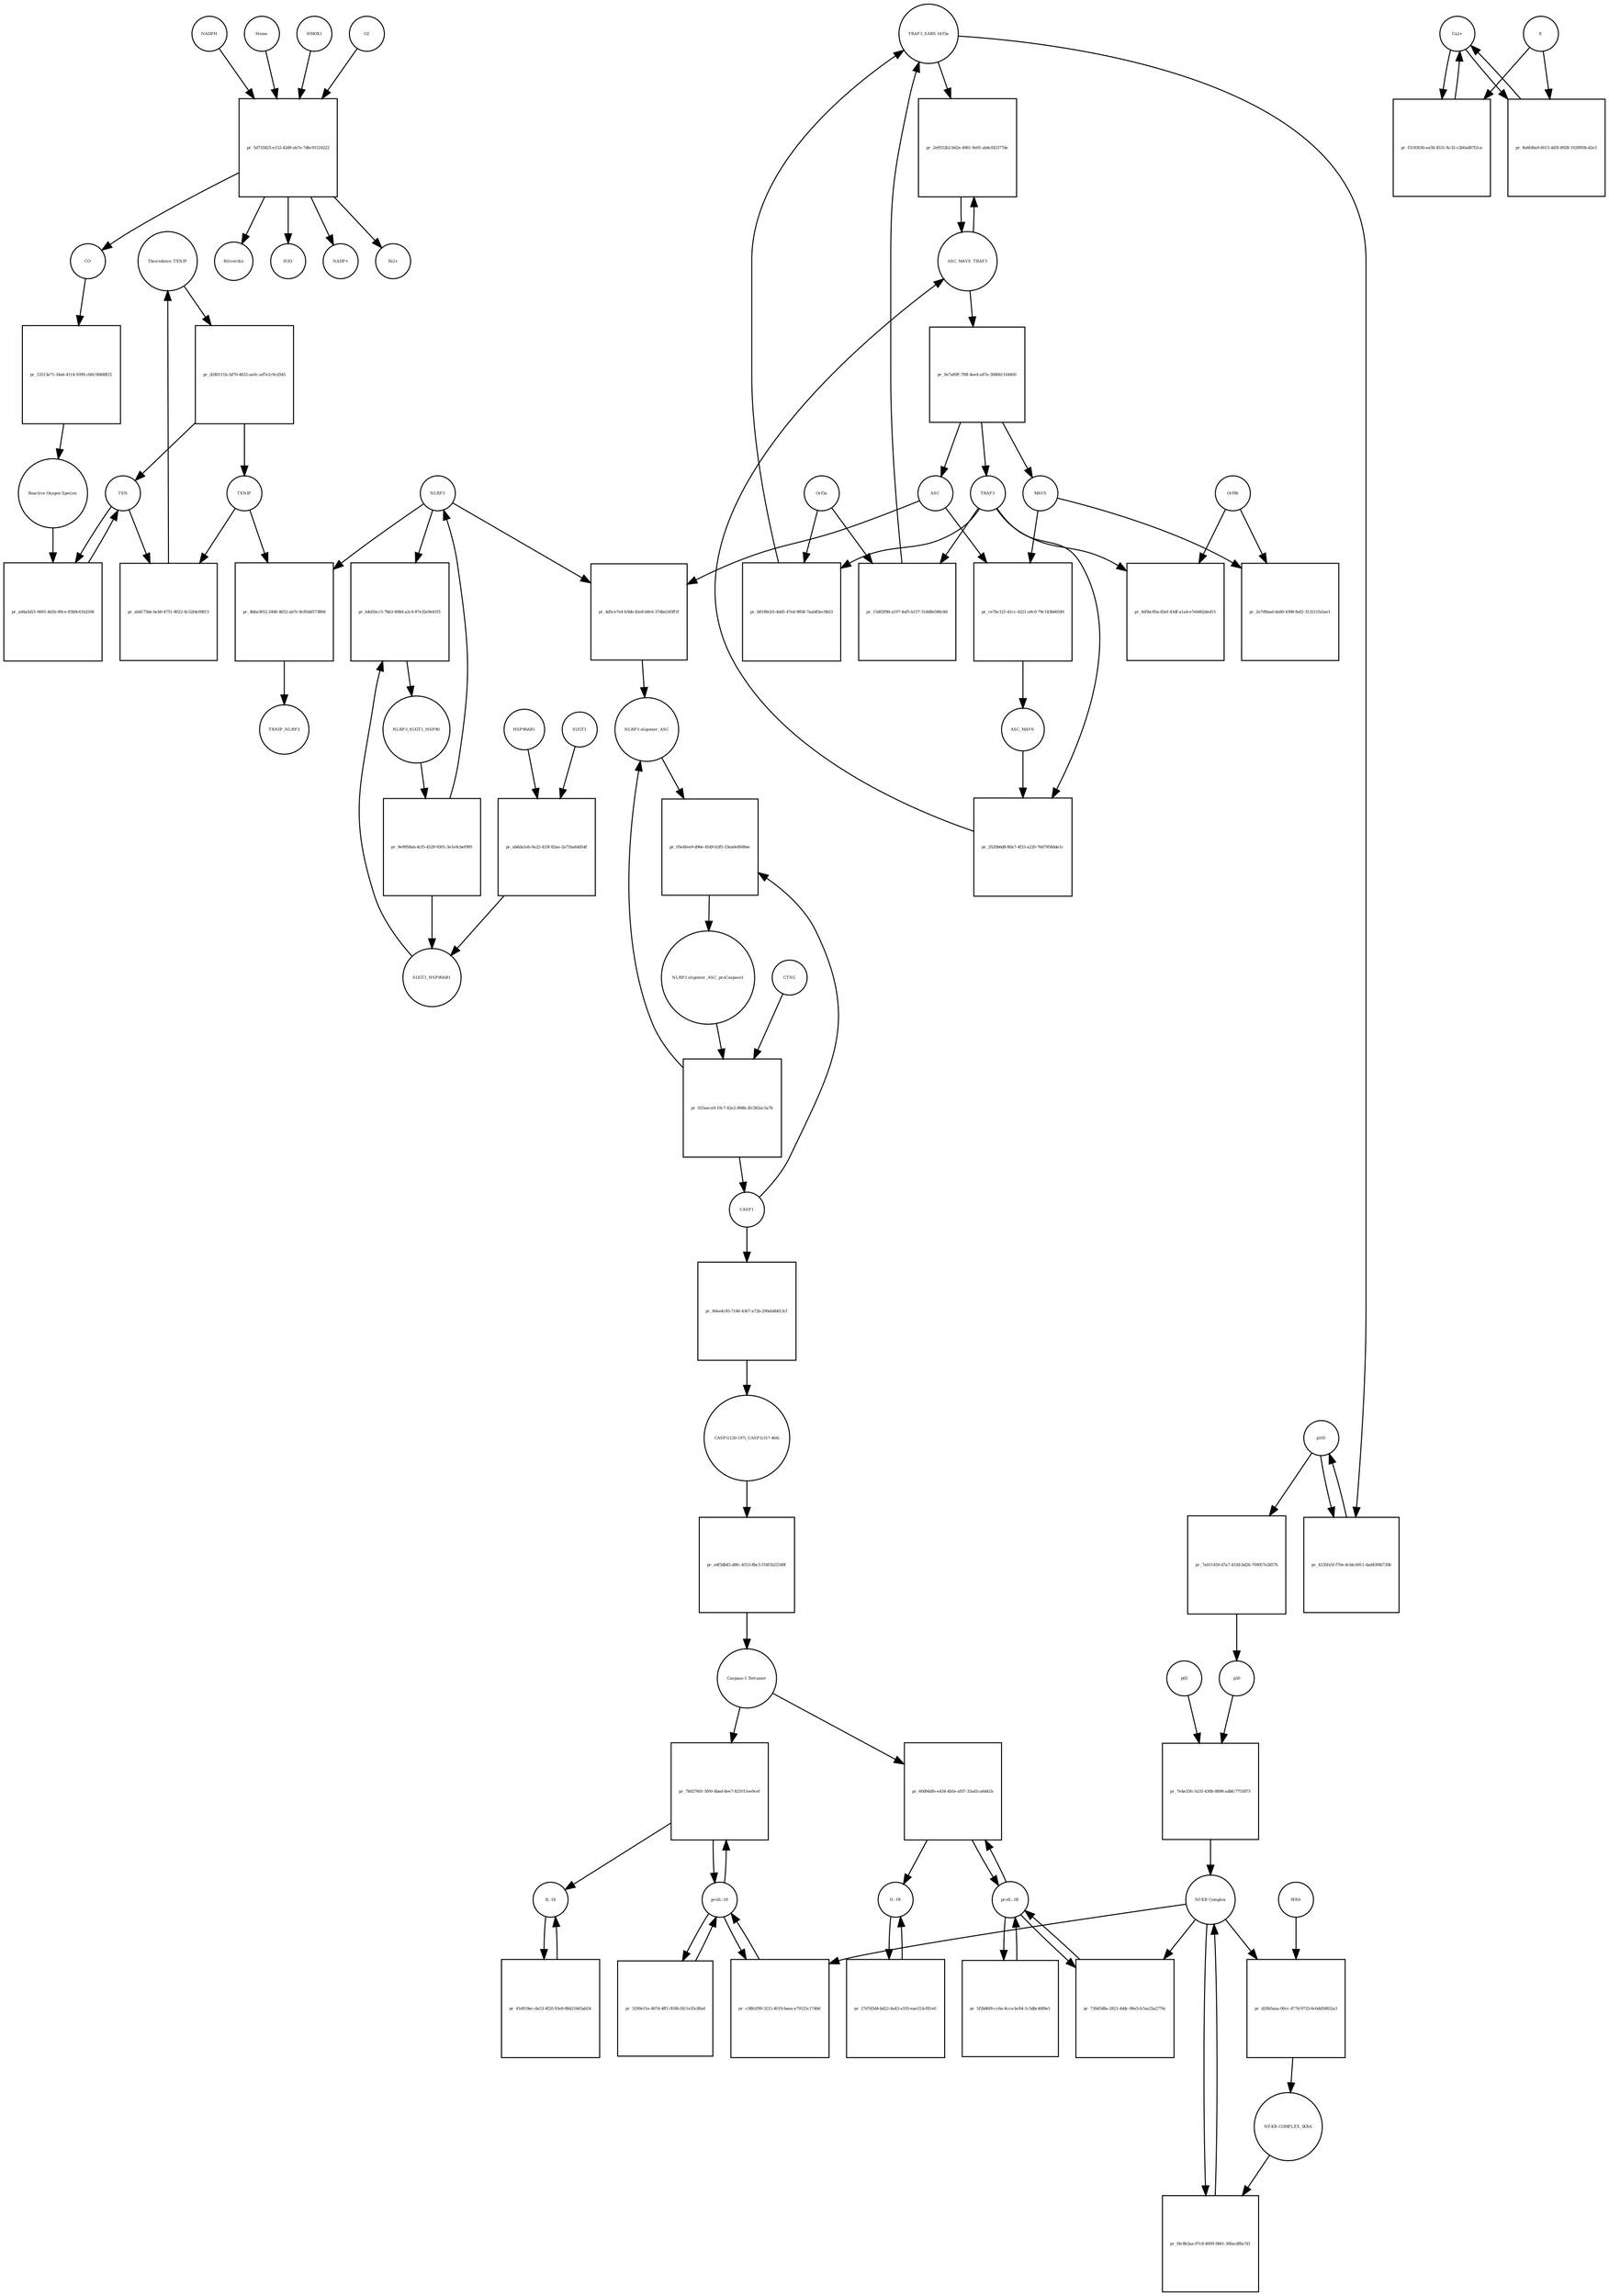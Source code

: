 strict digraph  {
Thioredoxin_TXNIP [annotation="urn_miriam_uniprot_P10599|urn_miriam_uniprot_Q9H3M7", bipartite=0, cls=complex, fontsize=4, label=Thioredoxin_TXNIP, shape=circle];
"pr_d240111b-3d70-4632-ae0c-ad7e1c9cd545" [annotation="", bipartite=1, cls=process, fontsize=4, label="pr_d240111b-3d70-4632-ae0c-ad7e1c9cd545", shape=square];
TXNIP [annotation=urn_miriam_uniprot_Q9H3M7, bipartite=0, cls=macromolecule, fontsize=4, label=TXNIP, shape=circle];
TXN [annotation=urn_miriam_uniprot_P10599, bipartite=0, cls=macromolecule, fontsize=4, label=TXN, shape=circle];
"pr_ad4a5d21-6691-4d1b-89ce-83b9c61b2506" [annotation="", bipartite=1, cls=process, fontsize=4, label="pr_ad4a5d21-6691-4d1b-89ce-83b9c61b2506", shape=square];
"Reactive Oxygen Species" [annotation="urn_miriam_obo.chebi_CHEBI%3A26523", bipartite=0, cls="simple chemical", fontsize=4, label="Reactive Oxygen Species", shape=circle];
"pr_ab4175be-bcb0-4751-8022-4c52fdcf6813" [annotation="", bipartite=1, cls=process, fontsize=4, label="pr_ab4175be-bcb0-4751-8022-4c52fdcf6813", shape=square];
HSP90AB1 [annotation=urn_miriam_uniprot_P08238, bipartite=0, cls=macromolecule, fontsize=4, label=HSP90AB1, shape=circle];
"pr_ab6da1eb-9a22-433f-82ae-2a71ba64d54f" [annotation="", bipartite=1, cls=process, fontsize=4, label="pr_ab6da1eb-9a22-433f-82ae-2a71ba64d54f", shape=square];
SUGT1 [annotation=urn_miriam_uniprot_Q9Y2Z0, bipartite=0, cls=macromolecule, fontsize=4, label=SUGT1, shape=circle];
SUGT1_HSP90AB1 [annotation="urn_miriam_uniprot_P08238|urn_miriam_uniprot_Q9Y2Z0", bipartite=0, cls=complex, fontsize=4, label=SUGT1_HSP90AB1, shape=circle];
NLRP3 [annotation=urn_miriam_uniprot_Q96P20, bipartite=0, cls=macromolecule, fontsize=4, label=NLRP3, shape=circle];
"pr_4bba3652-2446-4652-ab7e-8c85dd57380d" [annotation="", bipartite=1, cls=process, fontsize=4, label="pr_4bba3652-2446-4652-ab7e-8c85dd57380d", shape=square];
TXNIP_NLRP3 [annotation="urn_miriam_uniprot_Q9H3M7|urn_miriam_uniprot_Q96P20", bipartite=0, cls=complex, fontsize=4, label=TXNIP_NLRP3, shape=circle];
"NLRP3 oligomer_ASC_proCaspase1" [annotation="urn_miriam_uniprot_P29466|urn_miriam_uniprot_Q9ULZ3|urn_miriam_uniprot_Q96P20", bipartite=0, cls=complex, fontsize=4, label="NLRP3 oligomer_ASC_proCaspase1", shape=circle];
"pr_025eeca9-10c7-42e2-894b-3fc582ec5a7b" [annotation="", bipartite=1, cls=process, fontsize=4, label="pr_025eeca9-10c7-42e2-894b-3fc582ec5a7b", shape=square];
CASP1 [annotation=urn_miriam_uniprot_P29466, bipartite=0, cls=macromolecule, fontsize=4, label=CASP1, shape=circle];
CTSG [annotation=urn_miriam_uniprot_P08311, bipartite=0, cls=macromolecule, fontsize=4, label=CTSG, shape=circle];
"NLRP3 oligomer_ASC" [annotation="urn_miriam_uniprot_Q9ULZ3|urn_miriam_uniprot_Q96P20", bipartite=0, cls=complex, fontsize=4, label="NLRP3 oligomer_ASC", shape=circle];
"pr_80ee4c85-7146-4367-a72b-290eb4b813cf" [annotation="", bipartite=1, cls=process, fontsize=4, label="pr_80ee4c85-7146-4367-a72b-290eb4b813cf", shape=square];
"CASP1(120-197)_CASP1(317-404)" [annotation=urn_miriam_uniprot_P29466, bipartite=0, cls=complex, fontsize=4, label="CASP1(120-197)_CASP1(317-404)", shape=circle];
"pr_a4f5db45-d8fc-4553-8bc5-f16f1b25549f" [annotation="", bipartite=1, cls=process, fontsize=4, label="pr_a4f5db45-d8fc-4553-8bc5-f16f1b25549f", shape=square];
"Caspase-1 Tetramer" [annotation=urn_miriam_uniprot_P29466, bipartite=0, cls="complex multimer", fontsize=4, label="Caspase-1 Tetramer", shape=circle];
"proIL-1B" [annotation=urn_miriam_uniprot_P01584, bipartite=0, cls=macromolecule, fontsize=4, label="proIL-1B", shape=circle];
"pr_60d94dfe-e434-4b5e-af07-33ad1ca6d41b" [annotation="", bipartite=1, cls=process, fontsize=4, label="pr_60d94dfe-e434-4b5e-af07-33ad1ca6d41b", shape=square];
"IL-1B" [annotation=urn_miriam_uniprot_P01584, bipartite=0, cls=macromolecule, fontsize=4, label="IL-1B", shape=circle];
"pr_27d7d5d4-bd22-4a43-a193-eae153cf81e0" [annotation="", bipartite=1, cls="omitted process", fontsize=4, label="pr_27d7d5d4-bd22-4a43-a193-eae153cf81e0", shape=square];
"proIL-18" [annotation=urn_miriam_uniprot_Q14116, bipartite=0, cls=macromolecule, fontsize=4, label="proIL-18", shape=circle];
"pr_7b027601-5f00-4bad-8ee7-821011ee9cef" [annotation="", bipartite=1, cls=process, fontsize=4, label="pr_7b027601-5f00-4bad-8ee7-821011ee9cef", shape=square];
"IL-18" [annotation=urn_miriam_uniprot_Q14116, bipartite=0, cls=macromolecule, fontsize=4, label="IL-18", shape=circle];
"pr_41d918ec-da53-4f20-93e9-88d21b65ab54" [annotation="", bipartite=1, cls="omitted process", fontsize=4, label="pr_41d918ec-da53-4f20-93e9-88d21b65ab54", shape=square];
"pr_05e4fee9-d96e-4549-b3f5-33ea0ef608ee" [annotation="", bipartite=1, cls=process, fontsize=4, label="pr_05e4fee9-d96e-4549-b3f5-33ea0ef608ee", shape=square];
"pr_730d548a-2821-4ddc-96e5-b7aa25a2776c" [annotation="", bipartite=1, cls=process, fontsize=4, label="pr_730d548a-2821-4ddc-96e5-b7aa25a2776c", shape=square];
"Nf-KB Complex" [annotation="urn_miriam_uniprot_P19838|urn_miriam_uniprot_Q00653", bipartite=0, cls=complex, fontsize=4, label="Nf-KB Complex", shape=circle];
"pr_c38b1f99-3215-4019-baea-e79125c174b6" [annotation="", bipartite=1, cls=process, fontsize=4, label="pr_c38b1f99-3215-4019-baea-e79125c174b6", shape=square];
p50 [annotation=urn_miriam_uniprot_P19838, bipartite=0, cls=macromolecule, fontsize=4, label=p50, shape=circle];
"pr_7e4e33fc-b21f-430b-8898-adbfc7755873" [annotation="", bipartite=1, cls=process, fontsize=4, label="pr_7e4e33fc-b21f-430b-8898-adbfc7755873", shape=square];
p65 [annotation=urn_miriam_uniprot_Q00653, bipartite=0, cls=macromolecule, fontsize=4, label=p65, shape=circle];
Orf3a [annotation="urn_miriam_uniprot_P59632|urn_miriam_taxonomy_694009", bipartite=0, cls=macromolecule, fontsize=4, label=Orf3a, shape=circle];
"pr_15d02f9d-a197-4af5-b157-31dd8e586c8d" [annotation="", bipartite=1, cls=process, fontsize=4, label="pr_15d02f9d-a197-4af5-b157-31dd8e586c8d", shape=square];
TRAF3 [annotation=urn_miriam_uniprot_Q13114, bipartite=0, cls=macromolecule, fontsize=4, label=TRAF3, shape=circle];
"TRAF3_SARS Orf3a" [annotation="urn_miriam_uniprot_P59632|urn_miriam_uniprot_Q13114|urn_miriam_taxonomy_694009", bipartite=0, cls=complex, fontsize=4, label="TRAF3_SARS Orf3a", shape=circle];
p105 [annotation=urn_miriam_uniprot_P19838, bipartite=0, cls=macromolecule, fontsize=4, label=p105, shape=circle];
"pr_7a911459-d7a7-433d-bd26-709057e2857b" [annotation="", bipartite=1, cls="omitted process", fontsize=4, label="pr_7a911459-d7a7-433d-bd26-709057e2857b", shape=square];
ASC [annotation=urn_miriam_uniprot_Q9ULZ3, bipartite=0, cls=macromolecule, fontsize=4, label=ASC, shape=circle];
"pr_4d5ce7e4-b3bb-42e8-b8c6-37dbe245ff1f" [annotation="", bipartite=1, cls=process, fontsize=4, label="pr_4d5ce7e4-b3bb-42e8-b8c6-37dbe245ff1f", shape=square];
IKBA [annotation="", bipartite=0, cls=macromolecule, fontsize=4, label=IKBA, shape=circle];
"pr_d20b5aaa-00cc-477d-9733-6c6dd58852a3" [annotation="", bipartite=1, cls=process, fontsize=4, label="pr_d20b5aaa-00cc-477d-9733-6c6dd58852a3", shape=square];
"NF-KB COMPLEX_IKBA" [annotation=urn_miriam_uniprot_P19838, bipartite=0, cls=complex, fontsize=4, label="NF-KB COMPLEX_IKBA", shape=circle];
"pr_f4c8b3aa-97c8-4609-9b61-36facdf8a7d1" [annotation="", bipartite=1, cls=process, fontsize=4, label="pr_f4c8b3aa-97c8-4609-9b61-36facdf8a7d1", shape=square];
NLRP3_SUGT1_HSP90 [annotation="urn_miriam_uniprot_P08238|urn_miriam_uniprot_Q96P20|urn_miriam_uniprot_Q9Y2Z0", bipartite=0, cls=complex, fontsize=4, label=NLRP3_SUGT1_HSP90, shape=circle];
"pr_9e9958ab-4cf5-4529-9301-3e1e9cbef995" [annotation="", bipartite=1, cls="omitted process", fontsize=4, label="pr_9e9958ab-4cf5-4529-9301-3e1e9cbef995", shape=square];
"pr_ce7bc121-d1cc-4221-a9c0-79c143b66549" [annotation="", bipartite=1, cls=process, fontsize=4, label="pr_ce7bc121-d1cc-4221-a9c0-79c143b66549", shape=square];
ASC_MAVS [annotation=urn_miriam_uniprot_Q9ULZ3, bipartite=0, cls=complex, fontsize=4, label=ASC_MAVS, shape=circle];
MAVS [annotation=urn_miriam_uniprot_Q7Z434, bipartite=0, cls=macromolecule, fontsize=4, label=MAVS, shape=circle];
"pr_3520b6d8-80a7-4f33-a220-76d7958dde1c" [annotation="", bipartite=1, cls=process, fontsize=4, label="pr_3520b6d8-80a7-4f33-a220-76d7958dde1c", shape=square];
ASC_MAVS_TRAF3 [annotation="urn_miriam_pubmed_25847972|urn_miriam_uniprot_Q9ULZ3|urn_miriam_uniprot_Q13114", bipartite=0, cls=complex, fontsize=4, label=ASC_MAVS_TRAF3, shape=circle];
"pr_0e7af6ff-7f8f-4ee4-a87e-3086b1164400" [annotation="", bipartite=1, cls=process, fontsize=4, label="pr_0e7af6ff-7f8f-4ee4-a87e-3086b1164400", shape=square];
"pr_2e9552b2-bd2e-4961-9e01-ab4cfd3377de" [annotation="", bipartite=1, cls="omitted process", fontsize=4, label="pr_2e9552b2-bd2e-4961-9e01-ab4cfd3377de", shape=square];
"pr_b4d1bcc5-7bb3-498d-a2c4-87e32e9e41f3" [annotation="", bipartite=1, cls=process, fontsize=4, label="pr_b4d1bcc5-7bb3-498d-a2c4-87e32e9e41f3", shape=square];
"pr_5f2b86f8-cc6a-4cca-bc84-1c5dbc46f8e1" [annotation="", bipartite=1, cls=process, fontsize=4, label="pr_5f2b86f8-cc6a-4cca-bc84-1c5dbc46f8e1", shape=square];
"pr_5290e11e-467d-4ff1-8186-f411e55c8fad" [annotation="", bipartite=1, cls=process, fontsize=4, label="pr_5290e11e-467d-4ff1-8186-f411e55c8fad", shape=square];
"Ca2+" [annotation="urn_miriam_obo.chebi_CHEBI%3A29108", bipartite=0, cls="simple chemical", fontsize=4, label="Ca2+", shape=circle];
"pr_f3193030-ea58-4531-8c32-c2b0ad87f2ca" [annotation="", bipartite=1, cls=process, fontsize=4, label="pr_f3193030-ea58-4531-8c32-c2b0ad87f2ca", shape=square];
E [annotation="urn_miriam_uniprot_P59637|urn_miriam_taxonomy_694009", bipartite=0, cls=macromolecule, fontsize=4, label=E, shape=circle];
"pr_8a6fd6a9-6015-4d3f-8928-1928958cd2e3" [annotation="", bipartite=1, cls=process, fontsize=4, label="pr_8a6fd6a9-6015-4d3f-8928-1928958cd2e3", shape=square];
"pr_b8186cb5-4dd5-47ed-9858-7aab83ec0b53" [annotation="", bipartite=1, cls=process, fontsize=4, label="pr_b8186cb5-4dd5-47ed-9858-7aab83ec0b53", shape=square];
"pr_4235fa5f-f70e-4cbb-b911-dad43f66730b" [annotation="", bipartite=1, cls="omitted process", fontsize=4, label="pr_4235fa5f-f70e-4cbb-b911-dad43f66730b", shape=square];
Heme [annotation="urn_miriam_obo.chebi_CHEBI%3A30413", bipartite=0, cls="simple chemical", fontsize=4, label=Heme, shape=circle];
"pr_5d735825-e152-42d9-ab7e-7dbc91524222" [annotation="", bipartite=1, cls=process, fontsize=4, label="pr_5d735825-e152-42d9-ab7e-7dbc91524222", shape=square];
Biliverdin [annotation="urn_miriam_obo.chebi_CHEBI%3A17033", bipartite=0, cls="simple chemical", fontsize=4, label=Biliverdin, shape=circle];
HMOX1 [annotation=urn_miriam_uniprot_P09601, bipartite=0, cls=macromolecule, fontsize=4, label=HMOX1, shape=circle];
O2 [annotation="urn_miriam_obo.chebi_CHEBI%3A15379", bipartite=0, cls="simple chemical", fontsize=4, label=O2, shape=circle];
NADPH [annotation="urn_miriam_obo.chebi_CHEBI%3A16474", bipartite=0, cls="simple chemical", fontsize=4, label=NADPH, shape=circle];
H2O [annotation="urn_miriam_obo.chebi_CHEBI%3A15377", bipartite=0, cls="simple chemical", fontsize=4, label=H2O, shape=circle];
"NADP+" [annotation="urn_miriam_obo.chebi_CHEBI%3A18009", bipartite=0, cls="simple chemical", fontsize=4, label="NADP+", shape=circle];
CO [annotation="urn_miriam_obo.chebi_CHEBI%3A17245", bipartite=0, cls="simple chemical", fontsize=4, label=CO, shape=circle];
"Fe2+" [annotation="urn_miriam_obo.chebi_CHEBI%3A29033", bipartite=0, cls="simple chemical", fontsize=4, label="Fe2+", shape=circle];
"pr_53513e71-34a6-4114-9399-cb0c58488f25" [annotation="", bipartite=1, cls=process, fontsize=4, label="pr_53513e71-34a6-4114-9399-cb0c58488f25", shape=square];
"pr_2e7d9aad-da80-4398-8af2-313211fa5ae1" [annotation="", bipartite=1, cls=process, fontsize=4, label="pr_2e7d9aad-da80-4398-8af2-313211fa5ae1", shape=square];
Orf9b [annotation="urn_miriam_taxonomy_694009|urn_miriam_uniprot_P59636", bipartite=0, cls=macromolecule, fontsize=4, label=Orf9b, shape=circle];
"pr_6d5bc85a-82ef-43df-a1a4-e7eb662ded15" [annotation="", bipartite=1, cls=process, fontsize=4, label="pr_6d5bc85a-82ef-43df-a1a4-e7eb662ded15", shape=square];
Thioredoxin_TXNIP -> "pr_d240111b-3d70-4632-ae0c-ad7e1c9cd545"  [annotation="", interaction_type=consumption];
"pr_d240111b-3d70-4632-ae0c-ad7e1c9cd545" -> TXNIP  [annotation="", interaction_type=production];
"pr_d240111b-3d70-4632-ae0c-ad7e1c9cd545" -> TXN  [annotation="", interaction_type=production];
TXNIP -> "pr_ab4175be-bcb0-4751-8022-4c52fdcf6813"  [annotation="", interaction_type=consumption];
TXNIP -> "pr_4bba3652-2446-4652-ab7e-8c85dd57380d"  [annotation="", interaction_type=consumption];
TXN -> "pr_ad4a5d21-6691-4d1b-89ce-83b9c61b2506"  [annotation="", interaction_type=consumption];
TXN -> "pr_ab4175be-bcb0-4751-8022-4c52fdcf6813"  [annotation="", interaction_type=consumption];
"pr_ad4a5d21-6691-4d1b-89ce-83b9c61b2506" -> TXN  [annotation="", interaction_type=production];
"Reactive Oxygen Species" -> "pr_ad4a5d21-6691-4d1b-89ce-83b9c61b2506"  [annotation="", interaction_type="necessary stimulation"];
"pr_ab4175be-bcb0-4751-8022-4c52fdcf6813" -> Thioredoxin_TXNIP  [annotation="", interaction_type=production];
HSP90AB1 -> "pr_ab6da1eb-9a22-433f-82ae-2a71ba64d54f"  [annotation="", interaction_type=consumption];
"pr_ab6da1eb-9a22-433f-82ae-2a71ba64d54f" -> SUGT1_HSP90AB1  [annotation="", interaction_type=production];
SUGT1 -> "pr_ab6da1eb-9a22-433f-82ae-2a71ba64d54f"  [annotation="", interaction_type=consumption];
SUGT1_HSP90AB1 -> "pr_b4d1bcc5-7bb3-498d-a2c4-87e32e9e41f3"  [annotation="", interaction_type=consumption];
NLRP3 -> "pr_4bba3652-2446-4652-ab7e-8c85dd57380d"  [annotation="", interaction_type=consumption];
NLRP3 -> "pr_4d5ce7e4-b3bb-42e8-b8c6-37dbe245ff1f"  [annotation="", interaction_type=consumption];
NLRP3 -> "pr_b4d1bcc5-7bb3-498d-a2c4-87e32e9e41f3"  [annotation="", interaction_type=consumption];
"pr_4bba3652-2446-4652-ab7e-8c85dd57380d" -> TXNIP_NLRP3  [annotation="", interaction_type=production];
"NLRP3 oligomer_ASC_proCaspase1" -> "pr_025eeca9-10c7-42e2-894b-3fc582ec5a7b"  [annotation="", interaction_type=consumption];
"pr_025eeca9-10c7-42e2-894b-3fc582ec5a7b" -> CASP1  [annotation="", interaction_type=production];
"pr_025eeca9-10c7-42e2-894b-3fc582ec5a7b" -> "NLRP3 oligomer_ASC"  [annotation="", interaction_type=production];
CASP1 -> "pr_80ee4c85-7146-4367-a72b-290eb4b813cf"  [annotation="", interaction_type=consumption];
CASP1 -> "pr_05e4fee9-d96e-4549-b3f5-33ea0ef608ee"  [annotation="", interaction_type=consumption];
CTSG -> "pr_025eeca9-10c7-42e2-894b-3fc582ec5a7b"  [annotation="", interaction_type=catalysis];
"NLRP3 oligomer_ASC" -> "pr_05e4fee9-d96e-4549-b3f5-33ea0ef608ee"  [annotation="", interaction_type=consumption];
"pr_80ee4c85-7146-4367-a72b-290eb4b813cf" -> "CASP1(120-197)_CASP1(317-404)"  [annotation="", interaction_type=production];
"CASP1(120-197)_CASP1(317-404)" -> "pr_a4f5db45-d8fc-4553-8bc5-f16f1b25549f"  [annotation="", interaction_type=consumption];
"pr_a4f5db45-d8fc-4553-8bc5-f16f1b25549f" -> "Caspase-1 Tetramer"  [annotation="", interaction_type=production];
"Caspase-1 Tetramer" -> "pr_60d94dfe-e434-4b5e-af07-33ad1ca6d41b"  [annotation="", interaction_type=catalysis];
"Caspase-1 Tetramer" -> "pr_7b027601-5f00-4bad-8ee7-821011ee9cef"  [annotation="", interaction_type=catalysis];
"proIL-1B" -> "pr_60d94dfe-e434-4b5e-af07-33ad1ca6d41b"  [annotation="", interaction_type=consumption];
"proIL-1B" -> "pr_730d548a-2821-4ddc-96e5-b7aa25a2776c"  [annotation="", interaction_type=consumption];
"proIL-1B" -> "pr_5f2b86f8-cc6a-4cca-bc84-1c5dbc46f8e1"  [annotation="", interaction_type=consumption];
"pr_60d94dfe-e434-4b5e-af07-33ad1ca6d41b" -> "IL-1B"  [annotation="", interaction_type=production];
"pr_60d94dfe-e434-4b5e-af07-33ad1ca6d41b" -> "proIL-1B"  [annotation="", interaction_type=production];
"IL-1B" -> "pr_27d7d5d4-bd22-4a43-a193-eae153cf81e0"  [annotation="", interaction_type=consumption];
"pr_27d7d5d4-bd22-4a43-a193-eae153cf81e0" -> "IL-1B"  [annotation="", interaction_type=production];
"proIL-18" -> "pr_7b027601-5f00-4bad-8ee7-821011ee9cef"  [annotation="", interaction_type=consumption];
"proIL-18" -> "pr_c38b1f99-3215-4019-baea-e79125c174b6"  [annotation="", interaction_type=consumption];
"proIL-18" -> "pr_5290e11e-467d-4ff1-8186-f411e55c8fad"  [annotation="", interaction_type=consumption];
"pr_7b027601-5f00-4bad-8ee7-821011ee9cef" -> "IL-18"  [annotation="", interaction_type=production];
"pr_7b027601-5f00-4bad-8ee7-821011ee9cef" -> "proIL-18"  [annotation="", interaction_type=production];
"IL-18" -> "pr_41d918ec-da53-4f20-93e9-88d21b65ab54"  [annotation="", interaction_type=consumption];
"pr_41d918ec-da53-4f20-93e9-88d21b65ab54" -> "IL-18"  [annotation="", interaction_type=production];
"pr_05e4fee9-d96e-4549-b3f5-33ea0ef608ee" -> "NLRP3 oligomer_ASC_proCaspase1"  [annotation="", interaction_type=production];
"pr_730d548a-2821-4ddc-96e5-b7aa25a2776c" -> "proIL-1B"  [annotation="", interaction_type=production];
"Nf-KB Complex" -> "pr_730d548a-2821-4ddc-96e5-b7aa25a2776c"  [annotation=urn_miriam_pubmed_31034780, interaction_type=catalysis];
"Nf-KB Complex" -> "pr_c38b1f99-3215-4019-baea-e79125c174b6"  [annotation=urn_miriam_pubmed_31034780, interaction_type=catalysis];
"Nf-KB Complex" -> "pr_d20b5aaa-00cc-477d-9733-6c6dd58852a3"  [annotation="", interaction_type=consumption];
"Nf-KB Complex" -> "pr_f4c8b3aa-97c8-4609-9b61-36facdf8a7d1"  [annotation="", interaction_type=consumption];
"pr_c38b1f99-3215-4019-baea-e79125c174b6" -> "proIL-18"  [annotation="", interaction_type=production];
p50 -> "pr_7e4e33fc-b21f-430b-8898-adbfc7755873"  [annotation="", interaction_type=consumption];
"pr_7e4e33fc-b21f-430b-8898-adbfc7755873" -> "Nf-KB Complex"  [annotation="", interaction_type=production];
p65 -> "pr_7e4e33fc-b21f-430b-8898-adbfc7755873"  [annotation="", interaction_type=consumption];
Orf3a -> "pr_15d02f9d-a197-4af5-b157-31dd8e586c8d"  [annotation="", interaction_type=consumption];
Orf3a -> "pr_b8186cb5-4dd5-47ed-9858-7aab83ec0b53"  [annotation="", interaction_type=consumption];
"pr_15d02f9d-a197-4af5-b157-31dd8e586c8d" -> "TRAF3_SARS Orf3a"  [annotation="", interaction_type=production];
TRAF3 -> "pr_15d02f9d-a197-4af5-b157-31dd8e586c8d"  [annotation="", interaction_type=consumption];
TRAF3 -> "pr_3520b6d8-80a7-4f33-a220-76d7958dde1c"  [annotation="", interaction_type=consumption];
TRAF3 -> "pr_b8186cb5-4dd5-47ed-9858-7aab83ec0b53"  [annotation="", interaction_type=consumption];
TRAF3 -> "pr_6d5bc85a-82ef-43df-a1a4-e7eb662ded15"  [annotation="", interaction_type=consumption];
"TRAF3_SARS Orf3a" -> "pr_2e9552b2-bd2e-4961-9e01-ab4cfd3377de"  [annotation="urn_miriam_pubmed_25847972|urn_miriam_pubmed_31034780|urn_miriam_taxonomy_9606", interaction_type=catalysis];
"TRAF3_SARS Orf3a" -> "pr_4235fa5f-f70e-4cbb-b911-dad43f66730b"  [annotation="urn_miriam_pubmed_31034780|urn_miriam_taxonomy_9606", interaction_type=catalysis];
p105 -> "pr_7a911459-d7a7-433d-bd26-709057e2857b"  [annotation="", interaction_type=consumption];
p105 -> "pr_4235fa5f-f70e-4cbb-b911-dad43f66730b"  [annotation="", interaction_type=consumption];
"pr_7a911459-d7a7-433d-bd26-709057e2857b" -> p50  [annotation="", interaction_type=production];
ASC -> "pr_4d5ce7e4-b3bb-42e8-b8c6-37dbe245ff1f"  [annotation="", interaction_type=consumption];
ASC -> "pr_ce7bc121-d1cc-4221-a9c0-79c143b66549"  [annotation="", interaction_type=consumption];
"pr_4d5ce7e4-b3bb-42e8-b8c6-37dbe245ff1f" -> "NLRP3 oligomer_ASC"  [annotation="", interaction_type=production];
IKBA -> "pr_d20b5aaa-00cc-477d-9733-6c6dd58852a3"  [annotation="", interaction_type=consumption];
"pr_d20b5aaa-00cc-477d-9733-6c6dd58852a3" -> "NF-KB COMPLEX_IKBA"  [annotation="", interaction_type=production];
"NF-KB COMPLEX_IKBA" -> "pr_f4c8b3aa-97c8-4609-9b61-36facdf8a7d1"  [annotation="", interaction_type=inhibition];
"pr_f4c8b3aa-97c8-4609-9b61-36facdf8a7d1" -> "Nf-KB Complex"  [annotation="", interaction_type=production];
NLRP3_SUGT1_HSP90 -> "pr_9e9958ab-4cf5-4529-9301-3e1e9cbef995"  [annotation="", interaction_type=consumption];
"pr_9e9958ab-4cf5-4529-9301-3e1e9cbef995" -> NLRP3  [annotation="", interaction_type=production];
"pr_9e9958ab-4cf5-4529-9301-3e1e9cbef995" -> SUGT1_HSP90AB1  [annotation="", interaction_type=production];
"pr_ce7bc121-d1cc-4221-a9c0-79c143b66549" -> ASC_MAVS  [annotation="", interaction_type=production];
ASC_MAVS -> "pr_3520b6d8-80a7-4f33-a220-76d7958dde1c"  [annotation="", interaction_type=consumption];
MAVS -> "pr_ce7bc121-d1cc-4221-a9c0-79c143b66549"  [annotation="", interaction_type=consumption];
MAVS -> "pr_2e7d9aad-da80-4398-8af2-313211fa5ae1"  [annotation="", interaction_type=consumption];
"pr_3520b6d8-80a7-4f33-a220-76d7958dde1c" -> ASC_MAVS_TRAF3  [annotation="", interaction_type=production];
ASC_MAVS_TRAF3 -> "pr_0e7af6ff-7f8f-4ee4-a87e-3086b1164400"  [annotation="", interaction_type=consumption];
ASC_MAVS_TRAF3 -> "pr_2e9552b2-bd2e-4961-9e01-ab4cfd3377de"  [annotation="", interaction_type=consumption];
"pr_0e7af6ff-7f8f-4ee4-a87e-3086b1164400" -> ASC  [annotation="", interaction_type=production];
"pr_0e7af6ff-7f8f-4ee4-a87e-3086b1164400" -> TRAF3  [annotation="", interaction_type=production];
"pr_0e7af6ff-7f8f-4ee4-a87e-3086b1164400" -> MAVS  [annotation="", interaction_type=production];
"pr_2e9552b2-bd2e-4961-9e01-ab4cfd3377de" -> ASC_MAVS_TRAF3  [annotation="", interaction_type=production];
"pr_b4d1bcc5-7bb3-498d-a2c4-87e32e9e41f3" -> NLRP3_SUGT1_HSP90  [annotation="", interaction_type=production];
"pr_5f2b86f8-cc6a-4cca-bc84-1c5dbc46f8e1" -> "proIL-1B"  [annotation="", interaction_type=production];
"pr_5290e11e-467d-4ff1-8186-f411e55c8fad" -> "proIL-18"  [annotation="", interaction_type=production];
"Ca2+" -> "pr_f3193030-ea58-4531-8c32-c2b0ad87f2ca"  [annotation="", interaction_type=consumption];
"Ca2+" -> "pr_8a6fd6a9-6015-4d3f-8928-1928958cd2e3"  [annotation="", interaction_type=consumption];
"pr_f3193030-ea58-4531-8c32-c2b0ad87f2ca" -> "Ca2+"  [annotation="", interaction_type=production];
E -> "pr_f3193030-ea58-4531-8c32-c2b0ad87f2ca"  [annotation="urn_miriam_pubmed_26331680|urn_miriam_doi_10.1016%2Fj.bbrc.2020.05.206|urn_miriam_taxonomy_392815", interaction_type=catalysis];
E -> "pr_8a6fd6a9-6015-4d3f-8928-1928958cd2e3"  [annotation="urn_miriam_pubmed_26331680|urn_miriam_doi_10.1016%2Fj.bbrc.2020.05.206|urn_miriam_taxonomy_392815", interaction_type=catalysis];
"pr_8a6fd6a9-6015-4d3f-8928-1928958cd2e3" -> "Ca2+"  [annotation="", interaction_type=production];
"pr_b8186cb5-4dd5-47ed-9858-7aab83ec0b53" -> "TRAF3_SARS Orf3a"  [annotation="", interaction_type=production];
"pr_4235fa5f-f70e-4cbb-b911-dad43f66730b" -> p105  [annotation="", interaction_type=production];
Heme -> "pr_5d735825-e152-42d9-ab7e-7dbc91524222"  [annotation="", interaction_type=consumption];
"pr_5d735825-e152-42d9-ab7e-7dbc91524222" -> Biliverdin  [annotation="", interaction_type=production];
"pr_5d735825-e152-42d9-ab7e-7dbc91524222" -> H2O  [annotation="", interaction_type=production];
"pr_5d735825-e152-42d9-ab7e-7dbc91524222" -> "NADP+"  [annotation="", interaction_type=production];
"pr_5d735825-e152-42d9-ab7e-7dbc91524222" -> CO  [annotation="", interaction_type=production];
"pr_5d735825-e152-42d9-ab7e-7dbc91524222" -> "Fe2+"  [annotation="", interaction_type=production];
HMOX1 -> "pr_5d735825-e152-42d9-ab7e-7dbc91524222"  [annotation="", interaction_type=catalysis];
O2 -> "pr_5d735825-e152-42d9-ab7e-7dbc91524222"  [annotation="", interaction_type=consumption];
NADPH -> "pr_5d735825-e152-42d9-ab7e-7dbc91524222"  [annotation="", interaction_type=consumption];
CO -> "pr_53513e71-34a6-4114-9399-cb0c58488f25"  [annotation="urn_miriam_pubmed_28356568|urn_miriam_pubmed_25770182", interaction_type=inhibition];
"pr_53513e71-34a6-4114-9399-cb0c58488f25" -> "Reactive Oxygen Species"  [annotation="", interaction_type=production];
Orf9b -> "pr_2e7d9aad-da80-4398-8af2-313211fa5ae1"  [annotation="urn_miriam_doi_10.4049%2Fjimmunol.1303196", interaction_type=catalysis];
Orf9b -> "pr_6d5bc85a-82ef-43df-a1a4-e7eb662ded15"  [annotation="urn_miriam_doi_10.4049%2Fjimmunol.1303196", interaction_type=catalysis];
}
